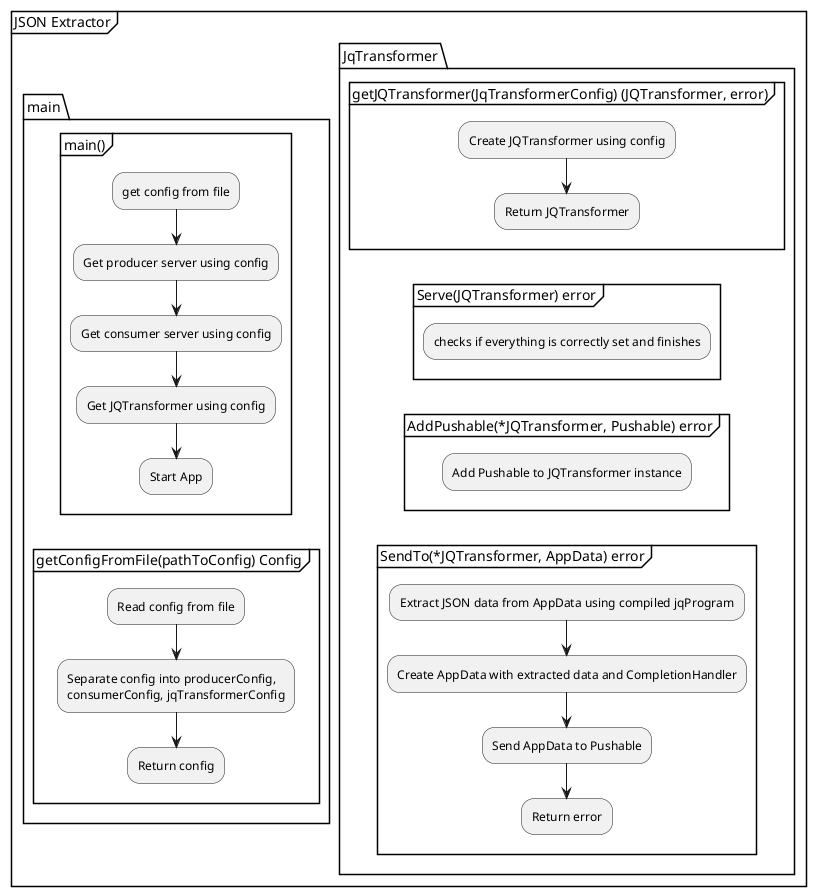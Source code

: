 @startuml
    partition JSON Extractor {
        split
        -[hidden]->
        package main {
            group main() {
                :get config from file;
                :Get producer server using config;
                :Get consumer server using config;
                :Get JQTransformer using config;
                :Start App;
                detach
            }
            group getConfigFromFile(pathToConfig) Config {
                :Read config from file;
                :Separate config into producerConfig,\nconsumerConfig, jqTransformerConfig;
                :Return config;
                detach
            }
        }
        split again
        -[hidden]->
        package JqTransformer {
            group getJQTransformer(JqTransformerConfig) (JQTransformer, error) {
                :Create JQTransformer using config;
                :Return JQTransformer;
                detach
            }
            group Serve(JQTransformer) error {
                :checks if everything is correctly set and finishes;
                detach
            }
            group AddPushable(*JQTransformer, Pushable) error {
                :Add Pushable to JQTransformer instance;
                detach
            }
            group SendTo(*JQTransformer, AppData) error {
                :Extract JSON data from AppData using compiled jqProgram;
                :Create AppData with extracted data and CompletionHandler;
                :Send AppData to Pushable;
                :Return error;
                detach
            }
        }
        end split
    }
@enduml